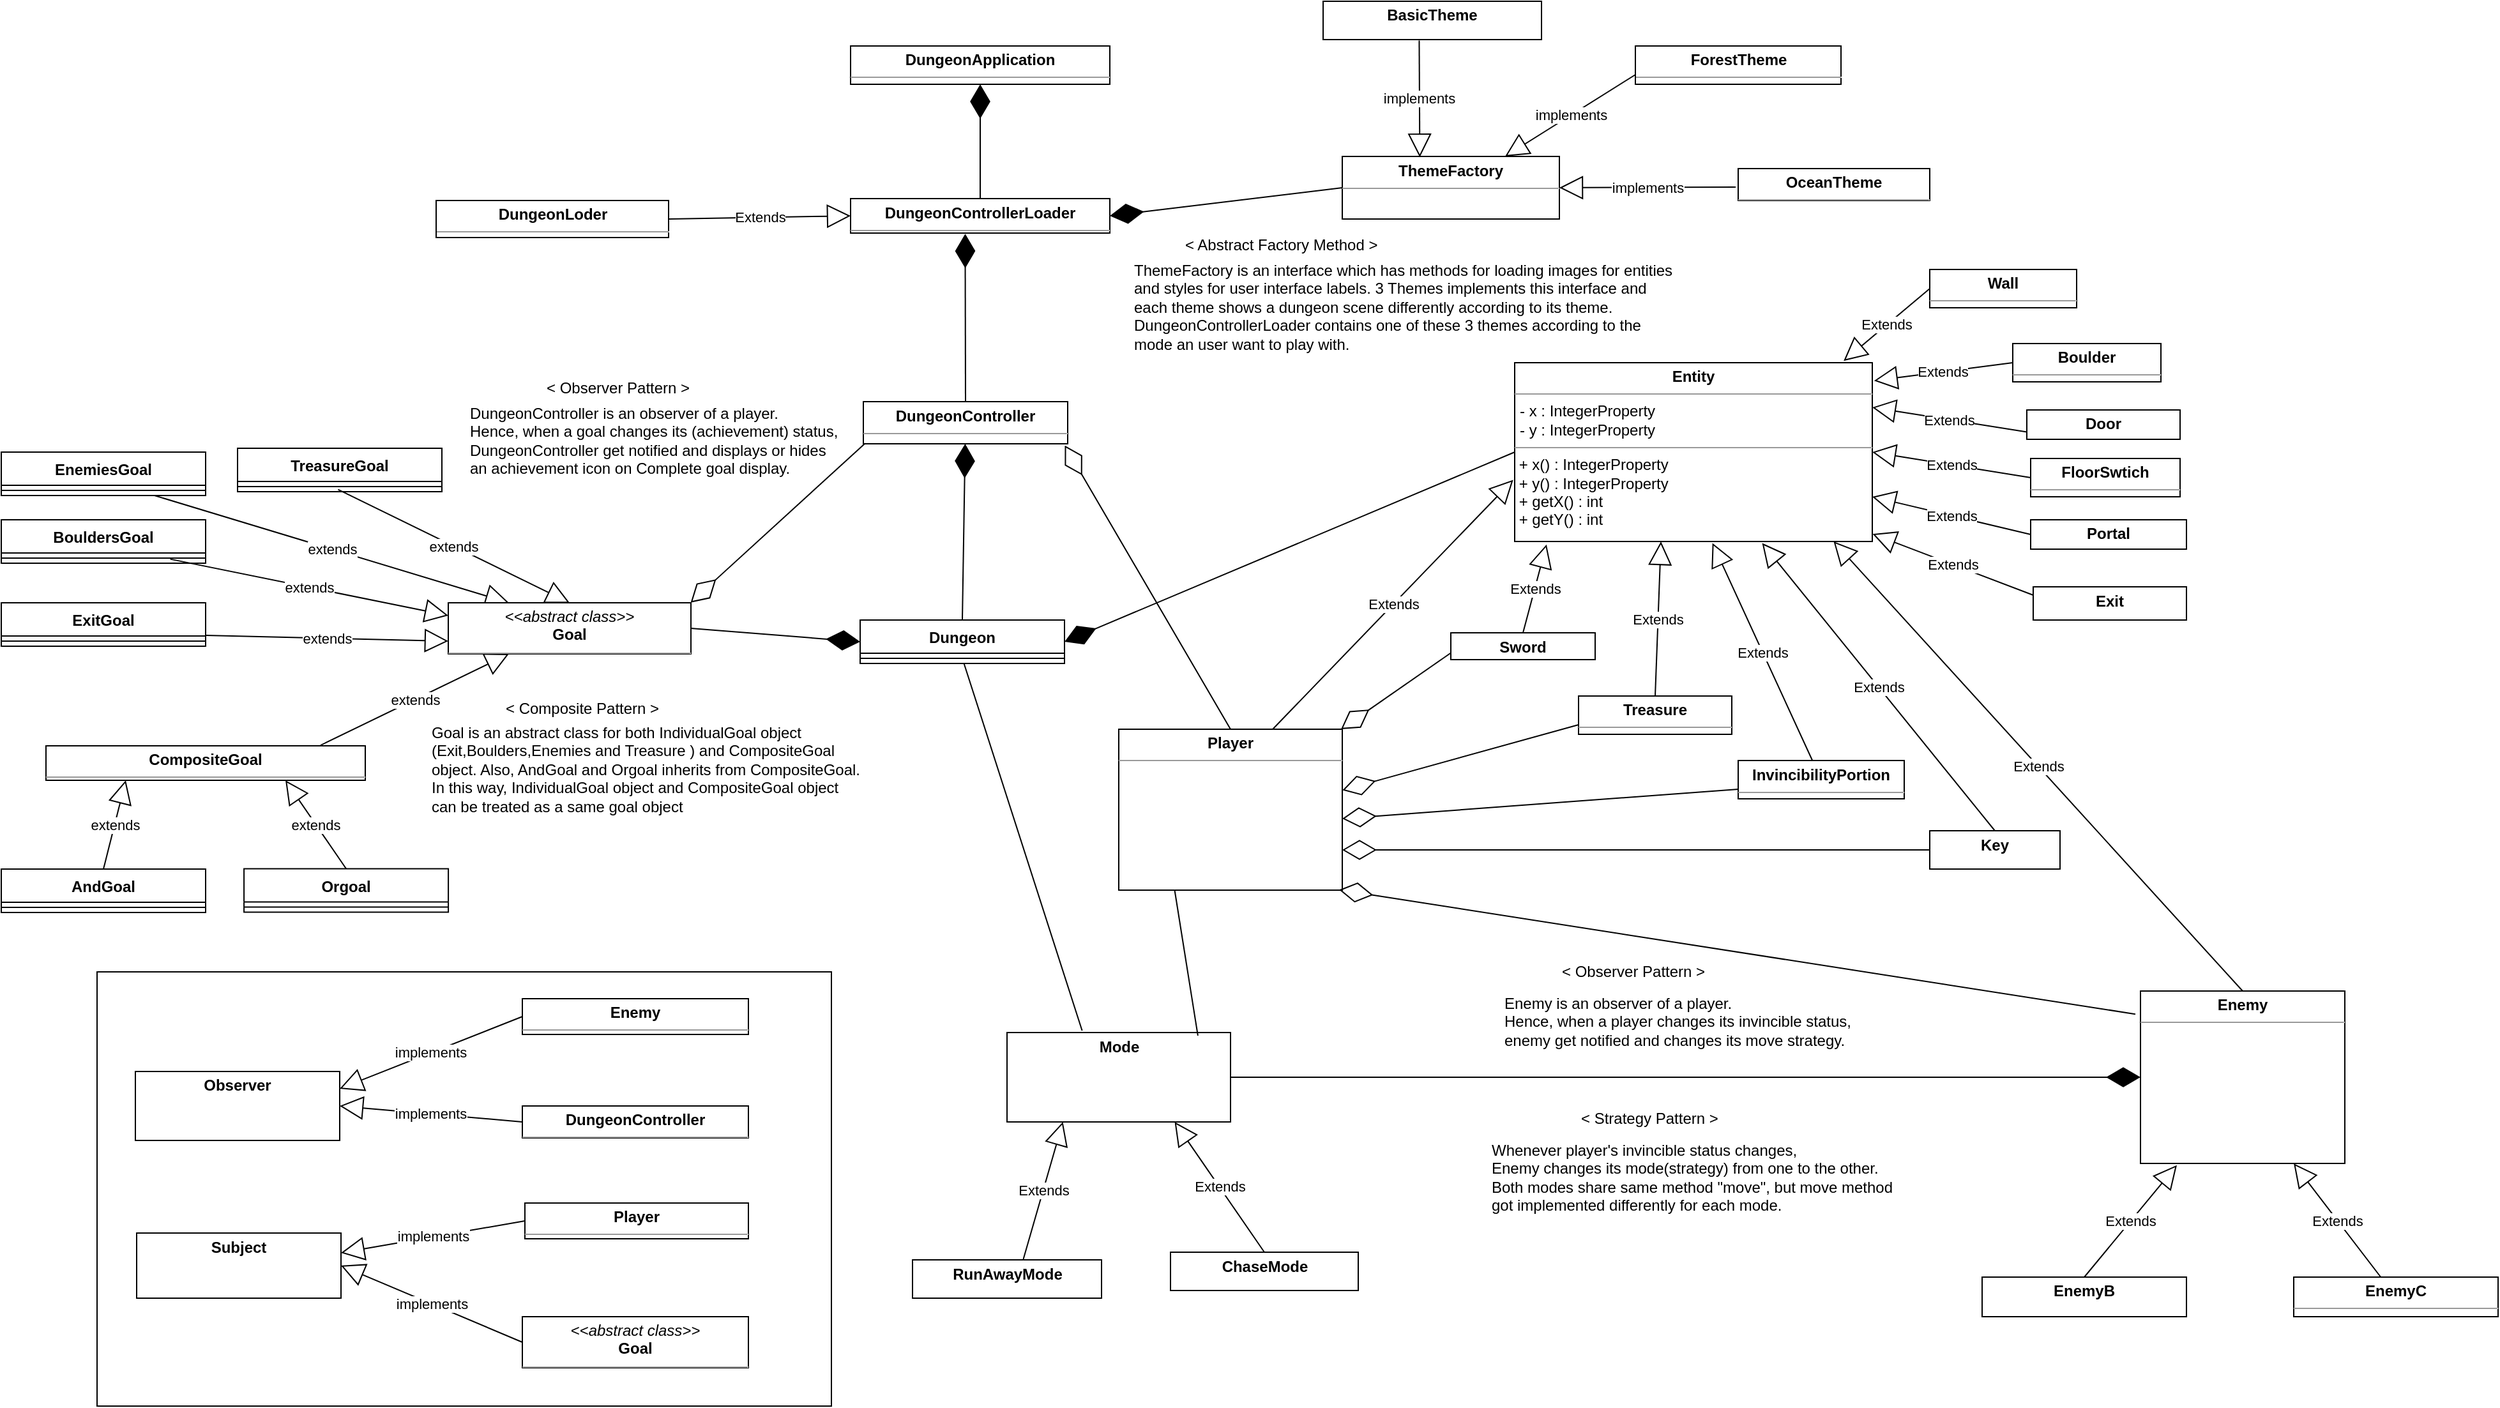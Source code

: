 <mxfile version="12.2.6" type="device" pages="1"><diagram id="E_0TSlWuM0WFDBcWWa2d" name="Page-1"><mxGraphModel dx="4524" dy="1316" grid="1" gridSize="10" guides="1" tooltips="1" connect="1" arrows="1" fold="1" page="1" pageScale="1" pageWidth="850" pageHeight="1100" math="0" shadow="0"><root><mxCell id="0"/><mxCell id="1" parent="0"/><mxCell id="bR4U5tetPSgbfvwcqKnJ-4" value="&lt;p style=&quot;margin: 0px ; margin-top: 4px ; text-align: center&quot;&gt;&lt;b&gt;Entity&lt;/b&gt;&lt;br&gt;&lt;/p&gt;&lt;hr size=&quot;1&quot;&gt;&lt;p style=&quot;margin: 0px ; margin-left: 4px&quot;&gt;- x : IntegerProperty&lt;/p&gt;&lt;p style=&quot;margin: 0px ; margin-left: 4px&quot;&gt;- y : IntegerProperty&lt;/p&gt;&lt;hr size=&quot;1&quot;&gt;&lt;div&gt;&amp;nbsp;+ x() : IntegerProperty&lt;/div&gt;&lt;div&gt;&amp;nbsp;+ y() : IntegerProperty&lt;/div&gt;&lt;div&gt;&amp;nbsp;+ getX() : int &lt;/div&gt;&lt;div&gt;&amp;nbsp;+ getY() : int&lt;br&gt;&lt;/div&gt;" style="verticalAlign=top;align=left;overflow=fill;fontSize=12;fontFamily=Helvetica;html=1;" parent="1" vertex="1"><mxGeometry x="-230" y="1323" width="280" height="140" as="geometry"/></mxCell><mxCell id="bR4U5tetPSgbfvwcqKnJ-6" value="&lt;p style=&quot;margin: 0px ; margin-top: 4px ; text-align: center&quot;&gt;&lt;b&gt;Wall&lt;/b&gt;&lt;br&gt;&lt;/p&gt;&lt;hr size=&quot;1&quot;&gt;&lt;p style=&quot;margin: 0px ; margin-left: 4px&quot;&gt;- &lt;br&gt;&lt;/p&gt;&lt;hr size=&quot;1&quot;&gt;&lt;p style=&quot;margin: 0px ; margin-left: 4px&quot;&gt;+ &lt;br&gt;&lt;/p&gt;" style="verticalAlign=top;align=left;overflow=fill;fontSize=12;fontFamily=Helvetica;html=1;" parent="1" vertex="1"><mxGeometry x="95" y="1250" width="115" height="30" as="geometry"/></mxCell><mxCell id="bR4U5tetPSgbfvwcqKnJ-33" value="Extends" style="endArrow=block;endSize=16;endFill=0;html=1;exitX=0;exitY=0.5;exitDx=0;exitDy=0;entryX=0.92;entryY=-0.01;entryDx=0;entryDy=0;entryPerimeter=0;" parent="1" source="bR4U5tetPSgbfvwcqKnJ-6" target="bR4U5tetPSgbfvwcqKnJ-4" edge="1"><mxGeometry width="160" relative="1" as="geometry"><mxPoint x="579" y="2010.99" as="sourcePoint"/><mxPoint x="72.247" y="1520" as="targetPoint"/></mxGeometry></mxCell><mxCell id="bR4U5tetPSgbfvwcqKnJ-34" value="&lt;p style=&quot;margin: 0px ; margin-top: 4px ; text-align: center&quot;&gt;&lt;b&gt;Treasure&lt;/b&gt;&lt;br&gt;&lt;/p&gt;&lt;hr size=&quot;1&quot;&gt;&lt;p style=&quot;margin: 0px ; margin-left: 4px&quot;&gt;- &lt;br&gt;&lt;/p&gt;&lt;hr size=&quot;1&quot;&gt;&lt;p style=&quot;margin: 0px ; margin-left: 4px&quot;&gt;-&lt;br&gt;&lt;/p&gt;" style="verticalAlign=top;align=left;overflow=fill;fontSize=12;fontFamily=Helvetica;html=1;" parent="1" vertex="1"><mxGeometry x="-180" y="1584" width="120" height="30" as="geometry"/></mxCell><mxCell id="bR4U5tetPSgbfvwcqKnJ-36" value="&lt;p style=&quot;margin: 0px ; margin-top: 4px ; text-align: center&quot;&gt;&lt;b&gt;Sword&lt;/b&gt;&lt;/p&gt;" style="verticalAlign=top;align=left;overflow=fill;fontSize=12;fontFamily=Helvetica;html=1;" parent="1" vertex="1"><mxGeometry x="-280" y="1534.5" width="113" height="21" as="geometry"/></mxCell><mxCell id="bR4U5tetPSgbfvwcqKnJ-37" value="&lt;p style=&quot;margin: 0px ; margin-top: 4px ; text-align: center&quot;&gt;&lt;b&gt;Key&lt;/b&gt;&lt;/p&gt;" style="verticalAlign=top;align=left;overflow=fill;fontSize=12;fontFamily=Helvetica;html=1;" parent="1" vertex="1"><mxGeometry x="95" y="1689.5" width="102" height="30" as="geometry"/></mxCell><mxCell id="bR4U5tetPSgbfvwcqKnJ-38" value="&lt;p style=&quot;margin: 0px ; margin-top: 4px ; text-align: center&quot;&gt;&lt;b&gt;InvincibilityPortion&lt;/b&gt;&lt;br&gt;&lt;/p&gt;&lt;hr size=&quot;1&quot;&gt;&lt;p style=&quot;margin: 0px ; margin-left: 4px&quot;&gt;-&amp;nbsp;&lt;/p&gt;&lt;hr size=&quot;1&quot;&gt;&lt;p style=&quot;margin: 0px ; margin-left: 4px&quot;&gt;-&lt;br&gt;&lt;/p&gt;" style="verticalAlign=top;align=left;overflow=fill;fontSize=12;fontFamily=Helvetica;html=1;" parent="1" vertex="1"><mxGeometry x="-55" y="1634.5" width="130" height="30" as="geometry"/></mxCell><mxCell id="bR4U5tetPSgbfvwcqKnJ-43" value="&lt;p style=&quot;margin: 0px ; margin-top: 4px ; text-align: center&quot;&gt;&lt;b&gt;Boulder&lt;/b&gt;&lt;br&gt;&lt;/p&gt;&lt;hr size=&quot;1&quot;&gt;&lt;p style=&quot;margin: 0px ; margin-left: 4px&quot;&gt;&lt;br&gt;&lt;/p&gt;" style="verticalAlign=top;align=left;overflow=fill;fontSize=12;fontFamily=Helvetica;html=1;" parent="1" vertex="1"><mxGeometry x="160" y="1308" width="116" height="30" as="geometry"/></mxCell><mxCell id="bR4U5tetPSgbfvwcqKnJ-44" value="&lt;p style=&quot;margin: 0px ; margin-top: 4px ; text-align: center&quot;&gt;&lt;b&gt;Door&lt;/b&gt;&lt;/p&gt;" style="verticalAlign=top;align=left;overflow=fill;fontSize=12;fontFamily=Helvetica;html=1;" parent="1" vertex="1"><mxGeometry x="171" y="1360" width="120" height="23" as="geometry"/></mxCell><mxCell id="bR4U5tetPSgbfvwcqKnJ-45" value="&lt;p style=&quot;margin: 0px ; margin-top: 4px ; text-align: center&quot;&gt;&lt;b&gt;FloorSwtich&lt;/b&gt;&lt;br&gt;&lt;/p&gt;&lt;hr size=&quot;1&quot;&gt;&lt;p style=&quot;margin: 0px ; margin-left: 4px&quot;&gt;&lt;br&gt;&lt;/p&gt;" style="verticalAlign=top;align=left;overflow=fill;fontSize=12;fontFamily=Helvetica;html=1;" parent="1" vertex="1"><mxGeometry x="174" y="1398" width="117" height="30" as="geometry"/></mxCell><mxCell id="bR4U5tetPSgbfvwcqKnJ-46" value="&lt;p style=&quot;margin: 0px ; margin-top: 4px ; text-align: center&quot;&gt;&lt;b&gt;Portal&lt;/b&gt;&lt;br&gt;&lt;/p&gt;&lt;hr size=&quot;1&quot;&gt;&lt;p style=&quot;margin: 0px ; margin-left: 4px&quot;&gt;&lt;br&gt;&lt;/p&gt;" style="verticalAlign=top;align=left;overflow=fill;fontSize=12;fontFamily=Helvetica;html=1;" parent="1" vertex="1"><mxGeometry x="174" y="1446" width="122" height="23" as="geometry"/></mxCell><mxCell id="bR4U5tetPSgbfvwcqKnJ-47" value="Extends" style="endArrow=block;endSize=16;endFill=0;html=1;entryX=1.005;entryY=0.101;entryDx=0;entryDy=0;entryPerimeter=0;exitX=0;exitY=0.5;exitDx=0;exitDy=0;" parent="1" source="bR4U5tetPSgbfvwcqKnJ-43" target="bR4U5tetPSgbfvwcqKnJ-4" edge="1"><mxGeometry width="160" relative="1" as="geometry"><mxPoint x="120" y="1242" as="sourcePoint"/><mxPoint x="48.36" y="1390.28" as="targetPoint"/></mxGeometry></mxCell><mxCell id="bR4U5tetPSgbfvwcqKnJ-48" value="Extends" style="endArrow=block;endSize=16;endFill=0;html=1;exitX=0;exitY=0.75;exitDx=0;exitDy=0;entryX=1;entryY=0.25;entryDx=0;entryDy=0;" parent="1" source="bR4U5tetPSgbfvwcqKnJ-44" target="bR4U5tetPSgbfvwcqKnJ-4" edge="1"><mxGeometry width="160" relative="1" as="geometry"><mxPoint x="403.34" y="1101.99" as="sourcePoint"/><mxPoint x="158.4" y="1395.32" as="targetPoint"/></mxGeometry></mxCell><mxCell id="bR4U5tetPSgbfvwcqKnJ-49" value="Extends" style="endArrow=block;endSize=16;endFill=0;html=1;exitX=0;exitY=0.5;exitDx=0;exitDy=0;entryX=1;entryY=0.5;entryDx=0;entryDy=0;" parent="1" source="bR4U5tetPSgbfvwcqKnJ-45" target="bR4U5tetPSgbfvwcqKnJ-4" edge="1"><mxGeometry width="160" relative="1" as="geometry"><mxPoint x="710" y="1217.5" as="sourcePoint"/><mxPoint x="150" y="1425" as="targetPoint"/></mxGeometry></mxCell><mxCell id="bR4U5tetPSgbfvwcqKnJ-50" value="Extends" style="endArrow=block;endSize=16;endFill=0;html=1;exitX=0;exitY=0.5;exitDx=0;exitDy=0;entryX=1;entryY=0.75;entryDx=0;entryDy=0;" parent="1" source="bR4U5tetPSgbfvwcqKnJ-46" target="bR4U5tetPSgbfvwcqKnJ-4" edge="1"><mxGeometry width="160" relative="1" as="geometry"><mxPoint x="710" y="1415" as="sourcePoint"/><mxPoint x="150" y="1460" as="targetPoint"/></mxGeometry></mxCell><mxCell id="bR4U5tetPSgbfvwcqKnJ-53" value="&lt;p style=&quot;margin: 0px ; margin-top: 4px ; text-align: center&quot;&gt;&lt;b&gt;CompositeGoal&lt;/b&gt;&lt;br&gt;&lt;/p&gt;&lt;hr size=&quot;1&quot;&gt;&lt;p style=&quot;margin: 0px ; margin-left: 4px&quot;&gt;&lt;br&gt;&lt;/p&gt;" style="verticalAlign=top;align=left;overflow=fill;fontSize=12;fontFamily=Helvetica;html=1;" parent="1" vertex="1"><mxGeometry x="-1380" y="1623" width="250" height="27" as="geometry"/></mxCell><mxCell id="bR4U5tetPSgbfvwcqKnJ-56" value="extends" style="endArrow=block;endSize=16;endFill=0;html=1;entryX=0;entryY=0.25;entryDx=0;entryDy=0;exitX=0.827;exitY=0.601;exitDx=0;exitDy=0;exitPerimeter=0;" parent="1" source="Dd_zekx3HYNFnFMwgpyJ-26" target="CNLxFjKeIDIiZvCMKy5o-73" edge="1"><mxGeometry width="160" relative="1" as="geometry"><mxPoint x="-1578" y="1343" as="sourcePoint"/><mxPoint x="-1438.1" y="1428.59" as="targetPoint"/></mxGeometry></mxCell><mxCell id="bR4U5tetPSgbfvwcqKnJ-57" value="extends" style="endArrow=block;endSize=16;endFill=0;html=1;entryX=0.75;entryY=1;entryDx=0;entryDy=0;exitX=0.5;exitY=0;exitDx=0;exitDy=0;" parent="1" source="Dd_zekx3HYNFnFMwgpyJ-20" target="bR4U5tetPSgbfvwcqKnJ-53" edge="1"><mxGeometry width="160" relative="1" as="geometry"><mxPoint x="-1440" y="1613" as="sourcePoint"/><mxPoint x="-1520" y="1573" as="targetPoint"/></mxGeometry></mxCell><mxCell id="bR4U5tetPSgbfvwcqKnJ-58" value="" style="endArrow=diamondThin;endFill=1;endSize=24;html=1;exitX=1;exitY=0.5;exitDx=0;exitDy=0;entryX=0;entryY=0.5;entryDx=0;entryDy=0;" parent="1" source="CNLxFjKeIDIiZvCMKy5o-73" target="8DnBqOdLj5ocTAkRpxrT-25" edge="1"><mxGeometry width="160" relative="1" as="geometry"><mxPoint x="-1251.52" y="1477.516" as="sourcePoint"/><mxPoint x="-892.5" y="1435" as="targetPoint"/></mxGeometry></mxCell><mxCell id="bR4U5tetPSgbfvwcqKnJ-59" value="" style="endArrow=diamondThin;endFill=1;endSize=24;html=1;exitX=0;exitY=0.5;exitDx=0;exitDy=0;entryX=1;entryY=0.5;entryDx=0;entryDy=0;" parent="1" source="bR4U5tetPSgbfvwcqKnJ-4" target="8DnBqOdLj5ocTAkRpxrT-25" edge="1"><mxGeometry width="160" relative="1" as="geometry"><mxPoint x="-900" y="1497.5" as="sourcePoint"/><mxPoint x="-612.5" y="1435" as="targetPoint"/></mxGeometry></mxCell><mxCell id="bR4U5tetPSgbfvwcqKnJ-63" value="&amp;lt; Strategy Pattern &amp;gt;" style="text;html=1;resizable=0;points=[];autosize=1;align=left;verticalAlign=top;spacingTop=-4;" parent="1" vertex="1"><mxGeometry x="-180" y="1905" width="120" height="20" as="geometry"/></mxCell><mxCell id="bR4U5tetPSgbfvwcqKnJ-64" value="&lt;p style=&quot;margin: 0px ; margin-top: 4px ; text-align: center&quot;&gt;&lt;b&gt;Exit&lt;/b&gt;&lt;/p&gt;" style="verticalAlign=top;align=left;overflow=fill;fontSize=12;fontFamily=Helvetica;html=1;" parent="1" vertex="1"><mxGeometry x="176" y="1498.5" width="120" height="26" as="geometry"/></mxCell><mxCell id="bR4U5tetPSgbfvwcqKnJ-65" value="Extends" style="endArrow=block;endSize=16;endFill=0;html=1;exitX=0;exitY=0.25;exitDx=0;exitDy=0;entryX=1.001;entryY=0.958;entryDx=0;entryDy=0;entryPerimeter=0;" parent="1" source="bR4U5tetPSgbfvwcqKnJ-64" target="bR4U5tetPSgbfvwcqKnJ-4" edge="1"><mxGeometry width="160" relative="1" as="geometry"><mxPoint x="542.5" y="1542.5" as="sourcePoint"/><mxPoint x="150" y="1495" as="targetPoint"/></mxGeometry></mxCell><mxCell id="Dd_zekx3HYNFnFMwgpyJ-5" value="AndGoal" style="swimlane;fontStyle=1;align=center;verticalAlign=top;childLayout=stackLayout;horizontal=1;startSize=26;horizontalStack=0;resizeParent=1;resizeParentMax=0;resizeLast=0;collapsible=1;marginBottom=0;" parent="1" vertex="1"><mxGeometry x="-1415" y="1719.5" width="160" height="34" as="geometry"/></mxCell><mxCell id="Dd_zekx3HYNFnFMwgpyJ-7" value="" style="line;strokeWidth=1;fillColor=none;align=left;verticalAlign=middle;spacingTop=-1;spacingLeft=3;spacingRight=3;rotatable=0;labelPosition=right;points=[];portConstraint=eastwest;" parent="Dd_zekx3HYNFnFMwgpyJ-5" vertex="1"><mxGeometry y="26" width="160" height="8" as="geometry"/></mxCell><mxCell id="Dd_zekx3HYNFnFMwgpyJ-20" value="Orgoal" style="swimlane;fontStyle=1;align=center;verticalAlign=top;childLayout=stackLayout;horizontal=1;startSize=26;horizontalStack=0;resizeParent=1;resizeParentMax=0;resizeLast=0;collapsible=1;marginBottom=0;" parent="1" vertex="1"><mxGeometry x="-1224.95" y="1719.25" width="160" height="34" as="geometry"/></mxCell><mxCell id="Dd_zekx3HYNFnFMwgpyJ-22" value="" style="line;strokeWidth=1;fillColor=none;align=left;verticalAlign=middle;spacingTop=-1;spacingLeft=3;spacingRight=3;rotatable=0;labelPosition=right;points=[];portConstraint=eastwest;" parent="Dd_zekx3HYNFnFMwgpyJ-20" vertex="1"><mxGeometry y="26" width="160" height="8" as="geometry"/></mxCell><mxCell id="Dd_zekx3HYNFnFMwgpyJ-24" value="BouldersGoal" style="swimlane;fontStyle=1;align=center;verticalAlign=top;childLayout=stackLayout;horizontal=1;startSize=26;horizontalStack=0;resizeParent=1;resizeParentMax=0;resizeLast=0;collapsible=1;marginBottom=0;" parent="1" vertex="1"><mxGeometry x="-1415" y="1446" width="160" height="34" as="geometry"/></mxCell><mxCell id="Dd_zekx3HYNFnFMwgpyJ-26" value="" style="line;strokeWidth=1;fillColor=none;align=left;verticalAlign=middle;spacingTop=-1;spacingLeft=3;spacingRight=3;rotatable=0;labelPosition=right;points=[];portConstraint=eastwest;" parent="Dd_zekx3HYNFnFMwgpyJ-24" vertex="1"><mxGeometry y="26" width="160" height="8" as="geometry"/></mxCell><mxCell id="Dd_zekx3HYNFnFMwgpyJ-32" value="extends" style="endArrow=block;endSize=16;endFill=0;html=1;entryX=0.25;entryY=1;entryDx=0;entryDy=0;exitX=0.5;exitY=0;exitDx=0;exitDy=0;" parent="1" source="Dd_zekx3HYNFnFMwgpyJ-5" target="bR4U5tetPSgbfvwcqKnJ-53" edge="1"><mxGeometry width="160" relative="1" as="geometry"><mxPoint x="-1530" y="1793" as="sourcePoint"/><mxPoint x="-1670" y="1694.5" as="targetPoint"/></mxGeometry></mxCell><mxCell id="Dd_zekx3HYNFnFMwgpyJ-33" value="extends" style="endArrow=block;endSize=16;endFill=0;html=1;entryX=0.25;entryY=1;entryDx=0;entryDy=0;exitX=0.86;exitY=-0.016;exitDx=0;exitDy=0;exitPerimeter=0;" parent="1" source="bR4U5tetPSgbfvwcqKnJ-53" target="CNLxFjKeIDIiZvCMKy5o-73" edge="1"><mxGeometry width="160" relative="1" as="geometry"><mxPoint x="-1665" y="1543" as="sourcePoint"/><mxPoint x="-1416.44" y="1534.404" as="targetPoint"/></mxGeometry></mxCell><mxCell id="Dd_zekx3HYNFnFMwgpyJ-34" value="EnemiesGoal" style="swimlane;fontStyle=1;align=center;verticalAlign=top;childLayout=stackLayout;horizontal=1;startSize=26;horizontalStack=0;resizeParent=1;resizeParentMax=0;resizeLast=0;collapsible=1;marginBottom=0;" parent="1" vertex="1"><mxGeometry x="-1415" y="1393" width="160" height="34" as="geometry"/></mxCell><mxCell id="Dd_zekx3HYNFnFMwgpyJ-36" value="" style="line;strokeWidth=1;fillColor=none;align=left;verticalAlign=middle;spacingTop=-1;spacingLeft=3;spacingRight=3;rotatable=0;labelPosition=right;points=[];portConstraint=eastwest;" parent="Dd_zekx3HYNFnFMwgpyJ-34" vertex="1"><mxGeometry y="26" width="160" height="8" as="geometry"/></mxCell><mxCell id="Dd_zekx3HYNFnFMwgpyJ-39" value="TreasureGoal" style="swimlane;fontStyle=1;align=center;verticalAlign=top;childLayout=stackLayout;horizontal=1;startSize=26;horizontalStack=0;resizeParent=1;resizeParentMax=0;resizeLast=0;collapsible=1;marginBottom=0;" parent="1" vertex="1"><mxGeometry x="-1230" y="1390" width="160" height="34" as="geometry"><mxRectangle x="-1365" y="1191" width="110" height="26" as="alternateBounds"/></mxGeometry></mxCell><mxCell id="Dd_zekx3HYNFnFMwgpyJ-41" value="" style="line;strokeWidth=1;fillColor=none;align=left;verticalAlign=middle;spacingTop=-1;spacingLeft=3;spacingRight=3;rotatable=0;labelPosition=right;points=[];portConstraint=eastwest;" parent="Dd_zekx3HYNFnFMwgpyJ-39" vertex="1"><mxGeometry y="26" width="160" height="8" as="geometry"/></mxCell><mxCell id="Dd_zekx3HYNFnFMwgpyJ-43" value="extends" style="endArrow=block;endSize=16;endFill=0;html=1;exitX=0.492;exitY=0.793;exitDx=0;exitDy=0;entryX=0.5;entryY=0;entryDx=0;entryDy=0;exitPerimeter=0;" parent="1" source="Dd_zekx3HYNFnFMwgpyJ-41" target="CNLxFjKeIDIiZvCMKy5o-73" edge="1"><mxGeometry width="160" relative="1" as="geometry"><mxPoint x="-1130.4" y="1287.004" as="sourcePoint"/><mxPoint x="-1257.98" y="1429.226" as="targetPoint"/></mxGeometry></mxCell><mxCell id="Dd_zekx3HYNFnFMwgpyJ-44" value="ExitGoal" style="swimlane;fontStyle=1;align=center;verticalAlign=top;childLayout=stackLayout;horizontal=1;startSize=26;horizontalStack=0;resizeParent=1;resizeParentMax=0;resizeLast=0;collapsible=1;marginBottom=0;" parent="1" vertex="1"><mxGeometry x="-1415" y="1511" width="160" height="34" as="geometry"/></mxCell><mxCell id="Dd_zekx3HYNFnFMwgpyJ-46" value="" style="line;strokeWidth=1;fillColor=none;align=left;verticalAlign=middle;spacingTop=-1;spacingLeft=3;spacingRight=3;rotatable=0;labelPosition=right;points=[];portConstraint=eastwest;" parent="Dd_zekx3HYNFnFMwgpyJ-44" vertex="1"><mxGeometry y="26" width="160" height="8" as="geometry"/></mxCell><mxCell id="CNLxFjKeIDIiZvCMKy5o-1" value="extends" style="endArrow=block;endSize=16;endFill=0;html=1;entryX=0;entryY=0.75;entryDx=0;entryDy=0;exitX=1;exitY=0.75;exitDx=0;exitDy=0;" parent="1" source="Dd_zekx3HYNFnFMwgpyJ-44" target="CNLxFjKeIDIiZvCMKy5o-73" edge="1"><mxGeometry width="160" relative="1" as="geometry"><mxPoint x="-1659.52" y="1473.856" as="sourcePoint"/><mxPoint x="-1441.9" y="1475.4" as="targetPoint"/></mxGeometry></mxCell><mxCell id="bR4U5tetPSgbfvwcqKnJ-3" value="&lt;p style=&quot;margin: 0px ; margin-top: 4px ; text-align: center&quot;&gt;&lt;b&gt;Player&lt;/b&gt;&lt;br&gt;&lt;/p&gt;&lt;hr size=&quot;1&quot;&gt;&lt;p style=&quot;margin: 0px ; margin-left: 4px&quot;&gt;&lt;br&gt;&lt;/p&gt;" style="verticalAlign=top;align=left;overflow=fill;fontSize=12;fontFamily=Helvetica;html=1;" parent="1" vertex="1"><mxGeometry x="-540" y="1610" width="175" height="126" as="geometry"/></mxCell><mxCell id="bR4U5tetPSgbfvwcqKnJ-26" value="&lt;p style=&quot;margin: 0px ; margin-top: 4px ; text-align: center&quot;&gt;&lt;b&gt;Enemy&lt;/b&gt;&lt;br&gt;&lt;/p&gt;&lt;hr size=&quot;1&quot;&gt;&lt;p style=&quot;margin: 0px ; margin-left: 4px&quot;&gt;&lt;br&gt;&lt;/p&gt;" style="verticalAlign=top;align=left;overflow=fill;fontSize=12;fontFamily=Helvetica;html=1;" parent="1" vertex="1"><mxGeometry x="260" y="1815" width="160" height="135" as="geometry"/></mxCell><mxCell id="CNLxFjKeIDIiZvCMKy5o-11" value="Extends" style="endArrow=block;endSize=16;endFill=0;html=1;exitX=0.5;exitY=0;exitDx=0;exitDy=0;entryX=0.089;entryY=1.017;entryDx=0;entryDy=0;entryPerimeter=0;" parent="1" source="bR4U5tetPSgbfvwcqKnJ-36" target="bR4U5tetPSgbfvwcqKnJ-4" edge="1"><mxGeometry width="160" relative="1" as="geometry"><mxPoint x="453.48" y="1634.104" as="sourcePoint"/><mxPoint x="-80" y="1552" as="targetPoint"/></mxGeometry></mxCell><mxCell id="CNLxFjKeIDIiZvCMKy5o-12" value="Extends" style="endArrow=block;endSize=16;endFill=0;html=1;exitX=0.5;exitY=0;exitDx=0;exitDy=0;entryX=0.409;entryY=1;entryDx=0;entryDy=0;entryPerimeter=0;" parent="1" source="bR4U5tetPSgbfvwcqKnJ-34" target="bR4U5tetPSgbfvwcqKnJ-4" edge="1"><mxGeometry width="160" relative="1" as="geometry"><mxPoint x="-282.5" y="1675" as="sourcePoint"/><mxPoint x="-115.0" y="1560" as="targetPoint"/></mxGeometry></mxCell><mxCell id="CNLxFjKeIDIiZvCMKy5o-13" value="Extends" style="endArrow=block;endSize=16;endFill=0;html=1;entryX=0.553;entryY=1.009;entryDx=0;entryDy=0;entryPerimeter=0;" parent="1" source="bR4U5tetPSgbfvwcqKnJ-38" target="bR4U5tetPSgbfvwcqKnJ-4" edge="1"><mxGeometry width="160" relative="1" as="geometry"><mxPoint x="-155.0" y="1720" as="sourcePoint"/><mxPoint x="-115.0" y="1560" as="targetPoint"/></mxGeometry></mxCell><mxCell id="CNLxFjKeIDIiZvCMKy5o-14" value="Extends" style="endArrow=block;endSize=16;endFill=0;html=1;entryX=0.692;entryY=1.009;entryDx=0;entryDy=0;entryPerimeter=0;exitX=0.5;exitY=0;exitDx=0;exitDy=0;" parent="1" source="bR4U5tetPSgbfvwcqKnJ-37" target="bR4U5tetPSgbfvwcqKnJ-4" edge="1"><mxGeometry width="160" relative="1" as="geometry"><mxPoint x="60" y="1735" as="sourcePoint"/><mxPoint x="-10.0" y="1560" as="targetPoint"/></mxGeometry></mxCell><mxCell id="CNLxFjKeIDIiZvCMKy5o-20" value="&lt;p style=&quot;margin: 0px ; margin-top: 4px ; text-align: center&quot;&gt;&lt;b&gt;Mode&lt;/b&gt;&lt;/p&gt;" style="verticalAlign=top;align=left;overflow=fill;fontSize=12;fontFamily=Helvetica;html=1;" parent="1" vertex="1"><mxGeometry x="-627.5" y="1847.5" width="175" height="70" as="geometry"/></mxCell><mxCell id="CNLxFjKeIDIiZvCMKy5o-33" value="Extends" style="endArrow=block;endSize=16;endFill=0;html=1;exitX=0.69;exitY=-0.002;exitDx=0;exitDy=0;exitPerimeter=0;entryX=-0.004;entryY=0.655;entryDx=0;entryDy=0;entryPerimeter=0;" parent="1" source="bR4U5tetPSgbfvwcqKnJ-3" target="bR4U5tetPSgbfvwcqKnJ-4" edge="1"><mxGeometry width="160" relative="1" as="geometry"><mxPoint x="-202.5" y="1752" as="sourcePoint"/><mxPoint x="-87.08" y="1560" as="targetPoint"/></mxGeometry></mxCell><mxCell id="CNLxFjKeIDIiZvCMKy5o-34" value="Extends" style="endArrow=block;endSize=16;endFill=0;html=1;exitX=0.5;exitY=0;exitDx=0;exitDy=0;entryX=0.892;entryY=1;entryDx=0;entryDy=0;entryPerimeter=0;" parent="1" source="bR4U5tetPSgbfvwcqKnJ-26" target="bR4U5tetPSgbfvwcqKnJ-4" edge="1"><mxGeometry width="160" relative="1" as="geometry"><mxPoint x="-396.35" y="1826.89" as="sourcePoint"/><mxPoint x="230" y="2020" as="targetPoint"/></mxGeometry></mxCell><mxCell id="CNLxFjKeIDIiZvCMKy5o-36" value="&lt;p style=&quot;margin: 0px ; margin-top: 4px ; text-align: center&quot;&gt;&lt;b&gt;RunAwayMode&lt;/b&gt;&lt;/p&gt;" style="verticalAlign=top;align=left;overflow=fill;fontSize=12;fontFamily=Helvetica;html=1;" parent="1" vertex="1"><mxGeometry x="-701.5" y="2025.5" width="148" height="30" as="geometry"/></mxCell><mxCell id="CNLxFjKeIDIiZvCMKy5o-37" value="&lt;p style=&quot;margin: 0px ; margin-top: 4px ; text-align: center&quot;&gt;&lt;b&gt;ChaseMode&lt;/b&gt;&lt;/p&gt;" style="verticalAlign=top;align=left;overflow=fill;fontSize=12;fontFamily=Helvetica;html=1;" parent="1" vertex="1"><mxGeometry x="-499.5" y="2019.5" width="147" height="30" as="geometry"/></mxCell><mxCell id="CNLxFjKeIDIiZvCMKy5o-38" value="Extends" style="endArrow=block;endSize=16;endFill=0;html=1;exitX=0.586;exitY=-0.012;exitDx=0;exitDy=0;entryX=0.25;entryY=1;entryDx=0;entryDy=0;exitPerimeter=0;" parent="1" source="CNLxFjKeIDIiZvCMKy5o-36" target="CNLxFjKeIDIiZvCMKy5o-20" edge="1"><mxGeometry width="160" relative="1" as="geometry"><mxPoint x="-381.35" y="1765.89" as="sourcePoint"/><mxPoint x="-146.92" y="1559.3" as="targetPoint"/></mxGeometry></mxCell><mxCell id="CNLxFjKeIDIiZvCMKy5o-39" value="Extends" style="endArrow=block;endSize=16;endFill=0;html=1;exitX=0.5;exitY=0;exitDx=0;exitDy=0;entryX=0.75;entryY=1;entryDx=0;entryDy=0;" parent="1" source="CNLxFjKeIDIiZvCMKy5o-37" target="CNLxFjKeIDIiZvCMKy5o-20" edge="1"><mxGeometry width="160" relative="1" as="geometry"><mxPoint x="-897.5" y="2130" as="sourcePoint"/><mxPoint x="-786.25" y="2031" as="targetPoint"/></mxGeometry></mxCell><mxCell id="CNLxFjKeIDIiZvCMKy5o-41" value="" style="endArrow=diamondThin;endFill=1;endSize=24;html=1;entryX=0;entryY=0.5;entryDx=0;entryDy=0;" parent="1" source="CNLxFjKeIDIiZvCMKy5o-20" target="bR4U5tetPSgbfvwcqKnJ-26" edge="1"><mxGeometry width="160" relative="1" as="geometry"><mxPoint x="-185.0" y="1490" as="sourcePoint"/><mxPoint x="-360.0" y="1490" as="targetPoint"/></mxGeometry></mxCell><mxCell id="CNLxFjKeIDIiZvCMKy5o-43" value="" style="endArrow=none;html=1;entryX=0.25;entryY=1;entryDx=0;entryDy=0;exitX=0.854;exitY=0.035;exitDx=0;exitDy=0;exitPerimeter=0;" parent="1" source="CNLxFjKeIDIiZvCMKy5o-20" target="bR4U5tetPSgbfvwcqKnJ-3" edge="1"><mxGeometry width="50" height="50" relative="1" as="geometry"><mxPoint x="-1370" y="2420" as="sourcePoint"/><mxPoint x="-1320" y="2370" as="targetPoint"/></mxGeometry></mxCell><mxCell id="CNLxFjKeIDIiZvCMKy5o-44" value="" style="endArrow=none;html=1;exitX=0.336;exitY=-0.021;exitDx=0;exitDy=0;exitPerimeter=0;" parent="1" source="CNLxFjKeIDIiZvCMKy5o-20" target="8DnBqOdLj5ocTAkRpxrT-26" edge="1"><mxGeometry width="50" height="50" relative="1" as="geometry"><mxPoint x="-753.5" y="1923.5" as="sourcePoint"/><mxPoint x="-849.94" y="1510.45" as="targetPoint"/></mxGeometry></mxCell><mxCell id="CNLxFjKeIDIiZvCMKy5o-46" value="" style="endArrow=diamondThin;endFill=0;endSize=24;html=1;entryX=0.986;entryY=0.998;entryDx=0;entryDy=0;entryPerimeter=0;exitX=-0.025;exitY=0.134;exitDx=0;exitDy=0;exitPerimeter=0;" parent="1" source="bR4U5tetPSgbfvwcqKnJ-26" target="bR4U5tetPSgbfvwcqKnJ-3" edge="1"><mxGeometry width="160" relative="1" as="geometry"><mxPoint x="260" y="1820" as="sourcePoint"/><mxPoint x="-388.75" y="1920" as="targetPoint"/></mxGeometry></mxCell><mxCell id="CNLxFjKeIDIiZvCMKy5o-53" value="Whenever player's invincible status changes, &lt;br&gt;Enemy changes its mode(strategy) from one to the other.&lt;br&gt;Both modes share same method &quot;move&quot;, but move method &lt;br&gt;got implemented differently for each mode." style="text;html=1;resizable=0;points=[];autosize=1;align=left;verticalAlign=top;spacingTop=-4;" parent="1" vertex="1"><mxGeometry x="-250" y="1929.5" width="330" height="60" as="geometry"/></mxCell><mxCell id="CNLxFjKeIDIiZvCMKy5o-55" value="&amp;lt; Observer Pattern &amp;gt;" style="text;html=1;resizable=0;points=[];autosize=1;align=left;verticalAlign=top;spacingTop=-4;" parent="1" vertex="1"><mxGeometry x="-195" y="1790" width="130" height="20" as="geometry"/></mxCell><mxCell id="CNLxFjKeIDIiZvCMKy5o-56" value="Enemy is an observer of a player. &lt;br&gt;Hence, when a player changes its invincible status,&lt;br&gt;enemy get notified and changes its move strategy." style="text;html=1;resizable=0;points=[];autosize=1;align=left;verticalAlign=top;spacingTop=-4;" parent="1" vertex="1"><mxGeometry x="-240" y="1815" width="290" height="40" as="geometry"/></mxCell><mxCell id="CNLxFjKeIDIiZvCMKy5o-68" value="" style="endArrow=diamondThin;endFill=0;endSize=24;html=1;exitX=0;exitY=0.75;exitDx=0;exitDy=0;" parent="1" source="bR4U5tetPSgbfvwcqKnJ-36" edge="1"><mxGeometry width="160" relative="1" as="geometry"><mxPoint x="21.9" y="2210.04" as="sourcePoint"/><mxPoint x="-366" y="1610" as="targetPoint"/></mxGeometry></mxCell><mxCell id="Dd_zekx3HYNFnFMwgpyJ-38" value="extends" style="endArrow=block;endSize=16;endFill=0;html=1;entryX=0.25;entryY=0;entryDx=0;entryDy=0;exitX=0.75;exitY=1;exitDx=0;exitDy=0;" parent="1" source="Dd_zekx3HYNFnFMwgpyJ-34" target="CNLxFjKeIDIiZvCMKy5o-73" edge="1"><mxGeometry width="160" relative="1" as="geometry"><mxPoint x="-1380" y="1253" as="sourcePoint"/><mxPoint x="-1350.915" y="1427" as="targetPoint"/></mxGeometry></mxCell><mxCell id="CNLxFjKeIDIiZvCMKy5o-73" value="&lt;p style=&quot;margin: 0px ; margin-top: 4px ; text-align: center&quot;&gt;&lt;i&gt;&amp;lt;&amp;lt;abstract class&amp;gt;&amp;gt;&lt;/i&gt;&lt;br&gt;&lt;b&gt;Goal&lt;/b&gt;&lt;/p&gt;&lt;hr size=&quot;1&quot;&gt;&lt;p style=&quot;margin: 0px ; margin-left: 4px&quot;&gt;&lt;br&gt;&lt;/p&gt;&lt;hr size=&quot;1&quot;&gt;&lt;p style=&quot;margin: 0px ; margin-left: 4px&quot;&gt;&lt;br&gt;&lt;/p&gt;" style="verticalAlign=top;align=left;overflow=fill;fontSize=12;fontFamily=Helvetica;html=1;" parent="1" vertex="1"><mxGeometry x="-1065" y="1511" width="190" height="40" as="geometry"/></mxCell><mxCell id="CNLxFjKeIDIiZvCMKy5o-78" value="&amp;lt; Composite Pattern &amp;gt;" style="text;html=1;resizable=0;points=[];autosize=1;align=left;verticalAlign=top;spacingTop=-4;" parent="1" vertex="1"><mxGeometry x="-1022.5" y="1584" width="140" height="20" as="geometry"/></mxCell><mxCell id="CNLxFjKeIDIiZvCMKy5o-80" value="Goal is an abstract class for both&amp;nbsp;IndividualGoal object &lt;br&gt;(Exit,Boulders,Enemies&amp;nbsp;and Treasure ) and CompositeGoal &lt;br&gt;object. Also, AndGoal and Orgoal inherits from CompositeGoal.&lt;br&gt;In this way, IndividualGoal object and CompositeGoal object&lt;br&gt;can be treated as a same goal object" style="text;html=1;resizable=0;points=[];autosize=1;align=left;verticalAlign=top;spacingTop=-4;" parent="1" vertex="1"><mxGeometry x="-1080" y="1603" width="350" height="70" as="geometry"/></mxCell><mxCell id="8DnBqOdLj5ocTAkRpxrT-1" value="&lt;p style=&quot;margin: 0px ; margin-top: 4px ; text-align: center&quot;&gt;&lt;b&gt;DungeonController&lt;/b&gt;&lt;br&gt;&lt;/p&gt;&lt;hr size=&quot;1&quot;&gt;&lt;p style=&quot;margin: 0px ; margin-left: 4px&quot;&gt;&lt;/p&gt;&lt;br&gt;&lt;hr size=&quot;1&quot;&gt;&lt;p style=&quot;margin: 0px ; margin-left: 4px&quot;&gt;&lt;br&gt;&lt;/p&gt;" style="verticalAlign=top;align=left;overflow=fill;fontSize=12;fontFamily=Helvetica;html=1;" vertex="1" parent="1"><mxGeometry x="-740" y="1353.5" width="160" height="33" as="geometry"/></mxCell><mxCell id="8DnBqOdLj5ocTAkRpxrT-2" value="&lt;p style=&quot;margin: 0px ; margin-top: 4px ; text-align: center&quot;&gt;&lt;b&gt;DungeonControllerLoader&lt;/b&gt;&lt;br&gt;&lt;/p&gt;&lt;hr size=&quot;1&quot;&gt;&lt;p style=&quot;margin: 0px ; margin-left: 4px&quot;&gt;&lt;/p&gt;&lt;br&gt;&lt;hr size=&quot;1&quot;&gt;&lt;p style=&quot;margin: 0px ; margin-left: 4px&quot;&gt;&lt;br&gt;&lt;/p&gt;" style="verticalAlign=top;align=left;overflow=fill;fontSize=12;fontFamily=Helvetica;html=1;" vertex="1" parent="1"><mxGeometry x="-750" y="1194.5" width="203" height="27" as="geometry"/></mxCell><mxCell id="8DnBqOdLj5ocTAkRpxrT-4" value="&lt;p style=&quot;margin: 0px ; margin-top: 4px ; text-align: center&quot;&gt;&lt;b&gt;DungeonApplication&lt;/b&gt;&lt;br&gt;&lt;/p&gt;&lt;hr size=&quot;1&quot;&gt;&lt;p style=&quot;margin: 0px ; margin-left: 4px&quot;&gt;&lt;/p&gt;&lt;br&gt;&lt;hr size=&quot;1&quot;&gt;&lt;p style=&quot;margin: 0px ; margin-left: 4px&quot;&gt;&lt;br&gt;&lt;/p&gt;" style="verticalAlign=top;align=left;overflow=fill;fontSize=12;fontFamily=Helvetica;html=1;" vertex="1" parent="1"><mxGeometry x="-750" y="1075" width="203" height="30" as="geometry"/></mxCell><mxCell id="8DnBqOdLj5ocTAkRpxrT-5" value="&lt;p style=&quot;margin: 0px ; margin-top: 4px ; text-align: center&quot;&gt;&lt;b&gt;ThemeFactory&lt;/b&gt;&lt;/p&gt;&lt;hr size=&quot;1&quot;&gt;&lt;p style=&quot;margin: 0px ; margin-left: 4px&quot;&gt;&lt;/p&gt;&lt;br&gt;&lt;hr size=&quot;1&quot;&gt;&lt;p style=&quot;margin: 0px ; margin-left: 4px&quot;&gt;&lt;br&gt;&lt;/p&gt;" style="verticalAlign=top;align=left;overflow=fill;fontSize=12;fontFamily=Helvetica;html=1;" vertex="1" parent="1"><mxGeometry x="-365" y="1161.5" width="170" height="49" as="geometry"/></mxCell><mxCell id="8DnBqOdLj5ocTAkRpxrT-6" value="" style="endArrow=diamondThin;endFill=1;endSize=24;html=1;exitX=0.5;exitY=0;exitDx=0;exitDy=0;" edge="1" parent="1" source="8DnBqOdLj5ocTAkRpxrT-25" target="8DnBqOdLj5ocTAkRpxrT-1"><mxGeometry width="160" relative="1" as="geometry"><mxPoint x="-764.26" y="1358.5" as="sourcePoint"/><mxPoint x="-602.5" y="1445" as="targetPoint"/></mxGeometry></mxCell><mxCell id="8DnBqOdLj5ocTAkRpxrT-9" value="" style="endArrow=diamondThin;endFill=1;endSize=24;html=1;exitX=0.5;exitY=0;exitDx=0;exitDy=0;entryX=0.5;entryY=1;entryDx=0;entryDy=0;" edge="1" parent="1" source="8DnBqOdLj5ocTAkRpxrT-2" target="8DnBqOdLj5ocTAkRpxrT-4"><mxGeometry width="160" relative="1" as="geometry"><mxPoint x="-754.26" y="1368.5" as="sourcePoint"/><mxPoint x="-742.5" y="1210" as="targetPoint"/></mxGeometry></mxCell><mxCell id="8DnBqOdLj5ocTAkRpxrT-10" value="&lt;p style=&quot;margin: 0px ; margin-top: 4px ; text-align: center&quot;&gt;&lt;b&gt;ForestTheme&lt;/b&gt;&lt;/p&gt;&lt;hr size=&quot;1&quot;&gt;&lt;p style=&quot;margin: 0px ; margin-left: 4px&quot;&gt;&lt;/p&gt;&lt;br&gt;&lt;hr size=&quot;1&quot;&gt;&lt;p style=&quot;margin: 0px ; margin-left: 4px&quot;&gt;&lt;br&gt;&lt;/p&gt;" style="verticalAlign=top;align=left;overflow=fill;fontSize=12;fontFamily=Helvetica;html=1;" vertex="1" parent="1"><mxGeometry x="-135.5" y="1075" width="161" height="30" as="geometry"/></mxCell><mxCell id="8DnBqOdLj5ocTAkRpxrT-11" value="&lt;p style=&quot;margin: 0px ; margin-top: 4px ; text-align: center&quot;&gt;&lt;b&gt;BasicTheme&lt;/b&gt;&lt;/p&gt;" style="verticalAlign=top;align=left;overflow=fill;fontSize=12;fontFamily=Helvetica;html=1;" vertex="1" parent="1"><mxGeometry x="-380" y="1040" width="171" height="30" as="geometry"/></mxCell><mxCell id="8DnBqOdLj5ocTAkRpxrT-12" value="&lt;p style=&quot;margin: 0px ; margin-top: 4px ; text-align: center&quot;&gt;&lt;b&gt;OceanTheme&lt;/b&gt;&lt;/p&gt;&lt;hr size=&quot;1&quot;&gt;&lt;p style=&quot;margin: 0px ; margin-left: 4px&quot;&gt;&lt;/p&gt;&lt;br&gt;&lt;hr size=&quot;1&quot;&gt;&lt;p style=&quot;margin: 0px ; margin-left: 4px&quot;&gt;&lt;br&gt;&lt;/p&gt;" style="verticalAlign=top;align=left;overflow=fill;fontSize=12;fontFamily=Helvetica;html=1;" vertex="1" parent="1"><mxGeometry x="-55" y="1171" width="150" height="25" as="geometry"/></mxCell><mxCell id="8DnBqOdLj5ocTAkRpxrT-13" value="implements" style="endArrow=block;endSize=16;endFill=0;html=1;exitX=0.44;exitY=1.023;exitDx=0;exitDy=0;entryX=0.357;entryY=0.013;entryDx=0;entryDy=0;exitPerimeter=0;entryPerimeter=0;" edge="1" parent="1" source="8DnBqOdLj5ocTAkRpxrT-11" target="8DnBqOdLj5ocTAkRpxrT-5"><mxGeometry width="160" relative="1" as="geometry"><mxPoint x="20" y="1948" as="sourcePoint"/><mxPoint x="67.5" y="2086" as="targetPoint"/></mxGeometry></mxCell><mxCell id="8DnBqOdLj5ocTAkRpxrT-16" value="implements" style="endArrow=block;endSize=16;endFill=0;html=1;entryX=0.75;entryY=0;entryDx=0;entryDy=0;exitX=0;exitY=0.75;exitDx=0;exitDy=0;" edge="1" parent="1" source="8DnBqOdLj5ocTAkRpxrT-10" target="8DnBqOdLj5ocTAkRpxrT-5"><mxGeometry width="160" relative="1" as="geometry"><mxPoint x="-210" y="1180" as="sourcePoint"/><mxPoint x="-67" y="817" as="targetPoint"/></mxGeometry></mxCell><mxCell id="8DnBqOdLj5ocTAkRpxrT-17" value="implements" style="endArrow=block;endSize=16;endFill=0;html=1;exitX=-0.013;exitY=0.578;exitDx=0;exitDy=0;entryX=1;entryY=0.5;entryDx=0;entryDy=0;exitPerimeter=0;" edge="1" parent="1" source="8DnBqOdLj5ocTAkRpxrT-12" target="8DnBqOdLj5ocTAkRpxrT-5"><mxGeometry width="160" relative="1" as="geometry"><mxPoint x="95" y="740" as="sourcePoint"/><mxPoint x="-56.64" y="826.85" as="targetPoint"/></mxGeometry></mxCell><mxCell id="8DnBqOdLj5ocTAkRpxrT-19" value="" style="endArrow=diamondThin;endFill=1;endSize=24;html=1;exitX=0;exitY=0.5;exitDx=0;exitDy=0;entryX=1;entryY=0.5;entryDx=0;entryDy=0;" edge="1" parent="1" source="8DnBqOdLj5ocTAkRpxrT-5" target="8DnBqOdLj5ocTAkRpxrT-2"><mxGeometry width="160" relative="1" as="geometry"><mxPoint x="-742.5" y="760" as="sourcePoint"/><mxPoint x="-742.5" y="650" as="targetPoint"/></mxGeometry></mxCell><mxCell id="8DnBqOdLj5ocTAkRpxrT-20" value="&amp;lt; Abstract Factory Method &amp;gt;" style="text;html=1;resizable=0;points=[];autosize=1;align=left;verticalAlign=top;spacingTop=-4;" vertex="1" parent="1"><mxGeometry x="-490" y="1221" width="170" height="20" as="geometry"/></mxCell><mxCell id="8DnBqOdLj5ocTAkRpxrT-22" value="&lt;p style=&quot;margin: 0px ; margin-top: 4px ; text-align: center&quot;&gt;&lt;b&gt;DungeonLoder&lt;/b&gt;&lt;br&gt;&lt;/p&gt;&lt;hr size=&quot;1&quot;&gt;&lt;p style=&quot;margin: 0px ; margin-left: 4px&quot;&gt;&lt;/p&gt;&lt;br&gt;&lt;hr size=&quot;1&quot;&gt;&lt;p style=&quot;margin: 0px ; margin-left: 4px&quot;&gt;&lt;br&gt;&lt;/p&gt;" style="verticalAlign=top;align=left;overflow=fill;fontSize=12;fontFamily=Helvetica;html=1;" vertex="1" parent="1"><mxGeometry x="-1074.5" y="1196" width="182" height="29" as="geometry"/></mxCell><mxCell id="8DnBqOdLj5ocTAkRpxrT-23" value="Extends" style="endArrow=block;endSize=16;endFill=0;html=1;exitX=1;exitY=0.5;exitDx=0;exitDy=0;entryX=0;entryY=0.5;entryDx=0;entryDy=0;" edge="1" parent="1" source="8DnBqOdLj5ocTAkRpxrT-22" target="8DnBqOdLj5ocTAkRpxrT-2"><mxGeometry width="160" relative="1" as="geometry"><mxPoint x="-86.5" y="1270" as="sourcePoint"/><mxPoint x="-6.64" y="1420.28" as="targetPoint"/></mxGeometry></mxCell><mxCell id="8DnBqOdLj5ocTAkRpxrT-25" value="Dungeon" style="swimlane;fontStyle=1;align=center;verticalAlign=top;childLayout=stackLayout;horizontal=1;startSize=26;horizontalStack=0;resizeParent=1;resizeParentMax=0;resizeLast=0;collapsible=1;marginBottom=0;" vertex="1" parent="1"><mxGeometry x="-742.5" y="1524.5" width="160" height="34" as="geometry"><mxRectangle x="-1365" y="1191" width="110" height="26" as="alternateBounds"/></mxGeometry></mxCell><mxCell id="8DnBqOdLj5ocTAkRpxrT-26" value="" style="line;strokeWidth=1;fillColor=none;align=left;verticalAlign=middle;spacingTop=-1;spacingLeft=3;spacingRight=3;rotatable=0;labelPosition=right;points=[];portConstraint=eastwest;" vertex="1" parent="8DnBqOdLj5ocTAkRpxrT-25"><mxGeometry y="26" width="160" height="8" as="geometry"/></mxCell><mxCell id="8DnBqOdLj5ocTAkRpxrT-27" value="" style="endArrow=diamondThin;endFill=0;endSize=24;html=1;exitX=0;exitY=0.75;exitDx=0;exitDy=0;entryX=1.001;entryY=0.379;entryDx=0;entryDy=0;entryPerimeter=0;" edge="1" parent="1" source="bR4U5tetPSgbfvwcqKnJ-34" target="bR4U5tetPSgbfvwcqKnJ-3"><mxGeometry width="160" relative="1" as="geometry"><mxPoint x="-327.5" y="1976" as="sourcePoint"/><mxPoint x="-410" y="2060" as="targetPoint"/></mxGeometry></mxCell><mxCell id="8DnBqOdLj5ocTAkRpxrT-28" value="" style="endArrow=diamondThin;endFill=0;endSize=24;html=1;exitX=0;exitY=0.75;exitDx=0;exitDy=0;" edge="1" parent="1" source="bR4U5tetPSgbfvwcqKnJ-38"><mxGeometry width="160" relative="1" as="geometry"><mxPoint x="-70" y="1812.5" as="sourcePoint"/><mxPoint x="-365" y="1680" as="targetPoint"/></mxGeometry></mxCell><mxCell id="8DnBqOdLj5ocTAkRpxrT-29" value="" style="endArrow=diamondThin;endFill=0;endSize=24;html=1;exitX=0;exitY=0.5;exitDx=0;exitDy=0;entryX=1;entryY=0.75;entryDx=0;entryDy=0;" edge="1" parent="1" source="bR4U5tetPSgbfvwcqKnJ-37" target="bR4U5tetPSgbfvwcqKnJ-3"><mxGeometry width="160" relative="1" as="geometry"><mxPoint x="8.5" y="1859.5" as="sourcePoint"/><mxPoint x="-360" y="1700" as="targetPoint"/></mxGeometry></mxCell><mxCell id="8DnBqOdLj5ocTAkRpxrT-44" value="ThemeFactory is an interface which has methods for loading images for entities&lt;br&gt;and styles for user interface labels. 3 Themes implements this interface and &lt;br&gt;each theme shows a dungeon scene differently according to its theme.&lt;br&gt;DungeonControllerLoader contains one of these 3 themes according to the&lt;br&gt;mode an user want to play with." style="text;html=1;resizable=0;points=[];autosize=1;align=left;verticalAlign=top;spacingTop=-4;" vertex="1" parent="1"><mxGeometry x="-530" y="1241" width="440" height="70" as="geometry"/></mxCell><mxCell id="8DnBqOdLj5ocTAkRpxrT-45" value="" style="endArrow=diamondThin;endFill=1;endSize=24;html=1;exitX=0.5;exitY=0;exitDx=0;exitDy=0;entryX=0.442;entryY=1.021;entryDx=0;entryDy=0;entryPerimeter=0;" edge="1" parent="1" source="8DnBqOdLj5ocTAkRpxrT-1" target="8DnBqOdLj5ocTAkRpxrT-2"><mxGeometry width="160" relative="1" as="geometry"><mxPoint x="-650" y="1523" as="sourcePoint"/><mxPoint x="-648.511" y="1415.632" as="targetPoint"/></mxGeometry></mxCell><mxCell id="8DnBqOdLj5ocTAkRpxrT-46" value="&amp;lt; Observer Pattern &amp;gt;" style="text;html=1;resizable=0;points=[];autosize=1;align=left;verticalAlign=top;spacingTop=-4;" vertex="1" parent="1"><mxGeometry x="-990" y="1333" width="130" height="20" as="geometry"/></mxCell><mxCell id="8DnBqOdLj5ocTAkRpxrT-47" value="DungeonController is an observer of a player. &lt;br&gt;Hence, when a goal changes its (achievement) status,&lt;br&gt;DungeonController get notified and displays or hides&lt;br&gt;an achievement icon on Complete goal display." style="text;html=1;resizable=0;points=[];autosize=1;align=left;verticalAlign=top;spacingTop=-4;" vertex="1" parent="1"><mxGeometry x="-1050" y="1353" width="300" height="60" as="geometry"/></mxCell><mxCell id="8DnBqOdLj5ocTAkRpxrT-49" value="" style="endArrow=diamondThin;endFill=0;endSize=24;html=1;exitX=0.009;exitY=0.987;exitDx=0;exitDy=0;entryX=0.999;entryY=-0.004;entryDx=0;entryDy=0;entryPerimeter=0;exitPerimeter=0;" edge="1" parent="1" source="8DnBqOdLj5ocTAkRpxrT-1" target="CNLxFjKeIDIiZvCMKy5o-73"><mxGeometry width="160" relative="1" as="geometry"><mxPoint x="-549.6" y="1763.252" as="sourcePoint"/><mxPoint x="-392.5" y="1950" as="targetPoint"/></mxGeometry></mxCell><mxCell id="8DnBqOdLj5ocTAkRpxrT-62" value="" style="endArrow=diamondThin;endFill=0;endSize=24;html=1;exitX=0.5;exitY=0;exitDx=0;exitDy=0;entryX=0.986;entryY=1.04;entryDx=0;entryDy=0;entryPerimeter=0;" edge="1" parent="1" source="bR4U5tetPSgbfvwcqKnJ-3" target="8DnBqOdLj5ocTAkRpxrT-1"><mxGeometry width="160" relative="1" as="geometry"><mxPoint x="-355" y="1651.5" as="sourcePoint"/><mxPoint x="-238.5" y="1617" as="targetPoint"/></mxGeometry></mxCell><mxCell id="8DnBqOdLj5ocTAkRpxrT-66" value="" style="rounded=0;whiteSpace=wrap;html=1;" vertex="1" parent="1"><mxGeometry x="-1340" y="1800" width="575" height="340" as="geometry"/></mxCell><mxCell id="8DnBqOdLj5ocTAkRpxrT-67" value="&lt;p style=&quot;margin: 0px ; margin-top: 4px ; text-align: center&quot;&gt;&lt;b&gt;Observer&lt;/b&gt;&lt;/p&gt;" style="verticalAlign=top;align=left;overflow=fill;fontSize=12;fontFamily=Helvetica;html=1;" vertex="1" parent="1"><mxGeometry x="-1310" y="1878" width="160" height="54" as="geometry"/></mxCell><mxCell id="8DnBqOdLj5ocTAkRpxrT-68" value="&lt;p style=&quot;margin: 0px ; margin-top: 4px ; text-align: center&quot;&gt;&lt;b&gt;Subject&lt;/b&gt;&lt;/p&gt;" style="verticalAlign=top;align=left;overflow=fill;fontSize=12;fontFamily=Helvetica;html=1;" vertex="1" parent="1"><mxGeometry x="-1309" y="2004.5" width="160" height="51" as="geometry"/></mxCell><mxCell id="8DnBqOdLj5ocTAkRpxrT-69" value="&lt;p style=&quot;margin: 0px ; margin-top: 4px ; text-align: center&quot;&gt;&lt;b&gt;Enemy&lt;/b&gt;&lt;br&gt;&lt;/p&gt;&lt;hr size=&quot;1&quot;&gt;&lt;p style=&quot;margin: 0px ; margin-left: 4px&quot;&gt;&lt;br&gt;&lt;/p&gt;" style="verticalAlign=top;align=left;overflow=fill;fontSize=12;fontFamily=Helvetica;html=1;" vertex="1" parent="1"><mxGeometry x="-1007" y="1821" width="177" height="28" as="geometry"/></mxCell><mxCell id="8DnBqOdLj5ocTAkRpxrT-70" value="&lt;p style=&quot;margin: 0px ; margin-top: 4px ; text-align: center&quot;&gt;&lt;i&gt;&amp;lt;&amp;lt;abstract class&amp;gt;&amp;gt;&lt;/i&gt;&lt;br&gt;&lt;b&gt;Goal&lt;/b&gt;&lt;/p&gt;&lt;hr size=&quot;1&quot;&gt;&lt;p style=&quot;margin: 0px ; margin-left: 4px&quot;&gt;&lt;br&gt;&lt;/p&gt;&lt;hr size=&quot;1&quot;&gt;&lt;p style=&quot;margin: 0px ; margin-left: 4px&quot;&gt;&lt;br&gt;&lt;/p&gt;" style="verticalAlign=top;align=left;overflow=fill;fontSize=12;fontFamily=Helvetica;html=1;" vertex="1" parent="1"><mxGeometry x="-1007" y="2070" width="177" height="40" as="geometry"/></mxCell><mxCell id="8DnBqOdLj5ocTAkRpxrT-71" value="&lt;p style=&quot;margin: 0px ; margin-top: 4px ; text-align: center&quot;&gt;&lt;b&gt;Player&lt;/b&gt;&lt;br&gt;&lt;/p&gt;&lt;hr size=&quot;1&quot;&gt;&lt;p style=&quot;margin: 0px ; margin-left: 4px&quot;&gt;&lt;br&gt;&lt;/p&gt;" style="verticalAlign=top;align=left;overflow=fill;fontSize=12;fontFamily=Helvetica;html=1;" vertex="1" parent="1"><mxGeometry x="-1005" y="1981" width="175" height="28" as="geometry"/></mxCell><mxCell id="8DnBqOdLj5ocTAkRpxrT-73" value="&lt;p style=&quot;margin: 0px ; margin-top: 4px ; text-align: center&quot;&gt;&lt;b&gt;DungeonController&lt;/b&gt;&lt;br&gt;&lt;/p&gt;&lt;hr size=&quot;1&quot;&gt;&lt;p style=&quot;margin: 0px ; margin-left: 4px&quot;&gt;&lt;/p&gt;&lt;br&gt;&lt;hr size=&quot;1&quot;&gt;&lt;p style=&quot;margin: 0px ; margin-left: 4px&quot;&gt;&lt;br&gt;&lt;/p&gt;" style="verticalAlign=top;align=left;overflow=fill;fontSize=12;fontFamily=Helvetica;html=1;" vertex="1" parent="1"><mxGeometry x="-1007" y="1905" width="177" height="25" as="geometry"/></mxCell><mxCell id="8DnBqOdLj5ocTAkRpxrT-77" value="implements" style="endArrow=block;endSize=16;endFill=0;html=1;exitX=0;exitY=0.5;exitDx=0;exitDy=0;entryX=1;entryY=0.25;entryDx=0;entryDy=0;" edge="1" parent="1" source="8DnBqOdLj5ocTAkRpxrT-69" target="8DnBqOdLj5ocTAkRpxrT-67"><mxGeometry width="160" relative="1" as="geometry"><mxPoint x="-294.76" y="1080.69" as="sourcePoint"/><mxPoint x="-294.31" y="1172.137" as="targetPoint"/></mxGeometry></mxCell><mxCell id="8DnBqOdLj5ocTAkRpxrT-78" value="implements" style="endArrow=block;endSize=16;endFill=0;html=1;exitX=0;exitY=0.5;exitDx=0;exitDy=0;entryX=1;entryY=0.5;entryDx=0;entryDy=0;" edge="1" parent="1" source="8DnBqOdLj5ocTAkRpxrT-73" target="8DnBqOdLj5ocTAkRpxrT-67"><mxGeometry width="160" relative="1" as="geometry"><mxPoint x="-997" y="1845" as="sourcePoint"/><mxPoint x="-1140" y="1891.0" as="targetPoint"/></mxGeometry></mxCell><mxCell id="8DnBqOdLj5ocTAkRpxrT-79" value="implements" style="endArrow=block;endSize=16;endFill=0;html=1;exitX=0;exitY=0.5;exitDx=0;exitDy=0;" edge="1" parent="1" source="8DnBqOdLj5ocTAkRpxrT-71"><mxGeometry width="160" relative="1" as="geometry"><mxPoint x="-997" y="1940.5" as="sourcePoint"/><mxPoint x="-1149" y="2020" as="targetPoint"/></mxGeometry></mxCell><mxCell id="8DnBqOdLj5ocTAkRpxrT-80" value="implements" style="endArrow=block;endSize=16;endFill=0;html=1;exitX=0;exitY=0.5;exitDx=0;exitDy=0;entryX=1;entryY=0.5;entryDx=0;entryDy=0;" edge="1" parent="1" source="8DnBqOdLj5ocTAkRpxrT-70" target="8DnBqOdLj5ocTAkRpxrT-68"><mxGeometry width="160" relative="1" as="geometry"><mxPoint x="-997" y="2016.5" as="sourcePoint"/><mxPoint x="-1139" y="2040" as="targetPoint"/></mxGeometry></mxCell><mxCell id="8DnBqOdLj5ocTAkRpxrT-100" value="&lt;p style=&quot;margin: 0px ; margin-top: 4px ; text-align: center&quot;&gt;&lt;b&gt;EnemyB&lt;/b&gt;&lt;/p&gt;&lt;p style=&quot;margin: 0px ; margin-left: 4px&quot;&gt;&lt;br&gt;&lt;/p&gt;" style="verticalAlign=top;align=left;overflow=fill;fontSize=12;fontFamily=Helvetica;html=1;" vertex="1" parent="1"><mxGeometry x="136" y="2039" width="160" height="31" as="geometry"/></mxCell><mxCell id="8DnBqOdLj5ocTAkRpxrT-101" value="&lt;p style=&quot;margin: 0px ; margin-top: 4px ; text-align: center&quot;&gt;&lt;b&gt;EnemyC&lt;/b&gt;&lt;br&gt;&lt;/p&gt;&lt;hr size=&quot;1&quot;&gt;&lt;p style=&quot;margin: 0px ; margin-left: 4px&quot;&gt;&lt;br&gt;&lt;/p&gt;" style="verticalAlign=top;align=left;overflow=fill;fontSize=12;fontFamily=Helvetica;html=1;" vertex="1" parent="1"><mxGeometry x="380" y="2039" width="160" height="31" as="geometry"/></mxCell><mxCell id="8DnBqOdLj5ocTAkRpxrT-102" value="Extends" style="endArrow=block;endSize=16;endFill=0;html=1;exitX=0.5;exitY=0;exitDx=0;exitDy=0;entryX=0.178;entryY=1.01;entryDx=0;entryDy=0;entryPerimeter=0;" edge="1" parent="1" source="8DnBqOdLj5ocTAkRpxrT-100" target="bR4U5tetPSgbfvwcqKnJ-26"><mxGeometry width="160" relative="1" as="geometry"><mxPoint x="-110.0" y="1594" as="sourcePoint"/><mxPoint x="-105.48" y="1473" as="targetPoint"/></mxGeometry></mxCell><mxCell id="8DnBqOdLj5ocTAkRpxrT-103" value="Extends" style="endArrow=block;endSize=16;endFill=0;html=1;entryX=0.75;entryY=1;entryDx=0;entryDy=0;" edge="1" parent="1" source="8DnBqOdLj5ocTAkRpxrT-101" target="bR4U5tetPSgbfvwcqKnJ-26"><mxGeometry width="160" relative="1" as="geometry"><mxPoint x="226" y="2049" as="sourcePoint"/><mxPoint x="298.48" y="1961.35" as="targetPoint"/></mxGeometry></mxCell></root></mxGraphModel></diagram></mxfile>